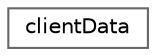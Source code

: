 digraph "Graphical Class Hierarchy"
{
 // LATEX_PDF_SIZE
  bgcolor="transparent";
  edge [fontname=Helvetica,fontsize=10,labelfontname=Helvetica,labelfontsize=10];
  node [fontname=Helvetica,fontsize=10,shape=box,height=0.2,width=0.4];
  rankdir="LR";
  Node0 [id="Node000000",label="clientData",height=0.2,width=0.4,color="grey40", fillcolor="white", style="filled",URL="$structclient_data.html",tooltip="Struct defining information about a client."];
}
